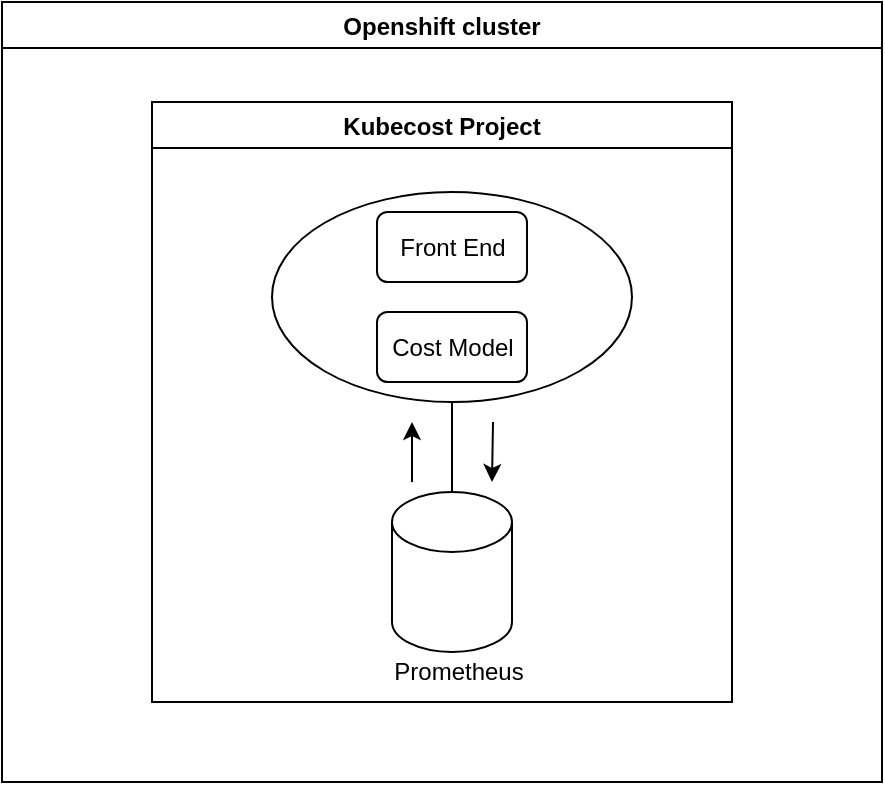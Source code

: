 <mxfile>
    <diagram id="zClVkiExIjvdF5oHtpx5" name="Page-1">
        <mxGraphModel dx="1099" dy="824" grid="1" gridSize="10" guides="1" tooltips="1" connect="1" arrows="1" fold="1" page="1" pageScale="1" pageWidth="850" pageHeight="1100" math="0" shadow="0">
            <root>
                <mxCell id="0"/>
                <mxCell id="1" parent="0"/>
                <mxCell id="2" value="Openshift cluster" style="swimlane;" vertex="1" parent="1">
                    <mxGeometry x="190" y="80" width="440" height="390" as="geometry"/>
                </mxCell>
                <mxCell id="3" value="Kubecost Project" style="swimlane;" vertex="1" parent="2">
                    <mxGeometry x="75" y="50" width="290" height="300" as="geometry"/>
                </mxCell>
                <mxCell id="10" value="" style="edgeStyle=none;html=1;" edge="1" parent="3" source="4" target="7">
                    <mxGeometry relative="1" as="geometry"/>
                </mxCell>
                <mxCell id="4" value="" style="shape=cylinder3;whiteSpace=wrap;html=1;boundedLbl=1;backgroundOutline=1;size=15;" vertex="1" parent="3">
                    <mxGeometry x="120" y="195" width="60" height="80" as="geometry"/>
                </mxCell>
                <mxCell id="5" value="" style="ellipse;whiteSpace=wrap;html=1;" vertex="1" parent="3">
                    <mxGeometry x="60" y="45" width="180" height="105" as="geometry"/>
                </mxCell>
                <mxCell id="6" value="Front End" style="rounded=1;whiteSpace=wrap;html=1;" vertex="1" parent="3">
                    <mxGeometry x="112.5" y="55" width="75" height="35" as="geometry"/>
                </mxCell>
                <mxCell id="7" value="Cost Model" style="rounded=1;whiteSpace=wrap;html=1;" vertex="1" parent="3">
                    <mxGeometry x="112.5" y="105" width="75" height="35" as="geometry"/>
                </mxCell>
                <mxCell id="8" value="Prometheus" style="text;html=1;align=center;verticalAlign=middle;resizable=0;points=[];autosize=1;strokeColor=none;fillColor=none;" vertex="1" parent="3">
                    <mxGeometry x="112.5" y="275" width="80" height="20" as="geometry"/>
                </mxCell>
                <mxCell id="9" value="" style="endArrow=classic;html=1;" edge="1" parent="3">
                    <mxGeometry width="50" height="50" relative="1" as="geometry">
                        <mxPoint x="130" y="190" as="sourcePoint"/>
                        <mxPoint x="130" y="160" as="targetPoint"/>
                    </mxGeometry>
                </mxCell>
                <mxCell id="11" value="" style="endArrow=classic;html=1;" edge="1" parent="3">
                    <mxGeometry width="50" height="50" relative="1" as="geometry">
                        <mxPoint x="170.5" y="160" as="sourcePoint"/>
                        <mxPoint x="170" y="190" as="targetPoint"/>
                    </mxGeometry>
                </mxCell>
            </root>
        </mxGraphModel>
    </diagram>
</mxfile>
